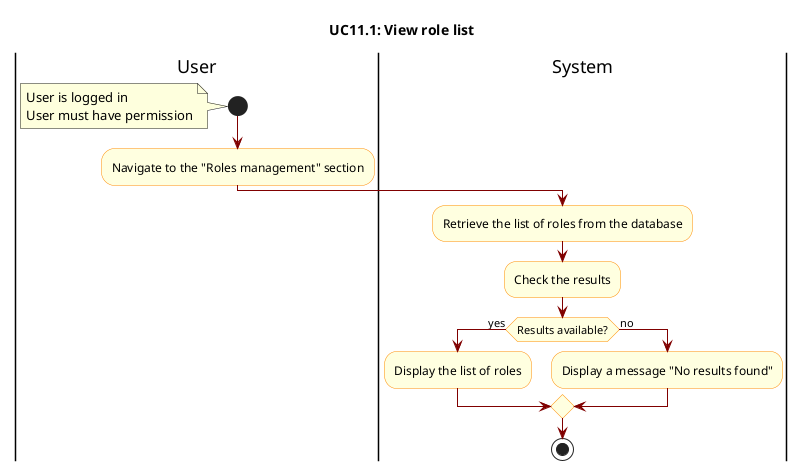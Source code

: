 @startuml

skinparam ActivityBackgroundColor LightYellow
skinparam ActivityBorderColor DarkOrange
skinparam ArrowColor Maroon

title UC11.1: View role list

|User|
start
note left
    User is logged in  
    User must have permission
end note

|User|
:Navigate to the "Roles management" section;

|System|
:Retrieve the list of roles from the database;
:Check the results;

if(Results available?) then(yes)
    :Display the list of roles;
else(no)
    :Display a message "No results found";
endif

stop

@enduml
